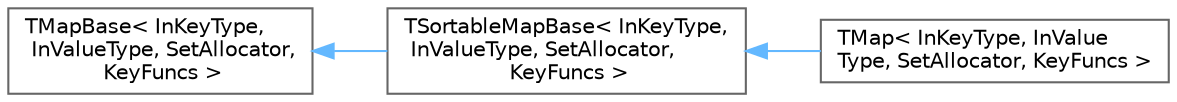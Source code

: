 digraph "Graphical Class Hierarchy"
{
 // INTERACTIVE_SVG=YES
 // LATEX_PDF_SIZE
  bgcolor="transparent";
  edge [fontname=Helvetica,fontsize=10,labelfontname=Helvetica,labelfontsize=10];
  node [fontname=Helvetica,fontsize=10,shape=box,height=0.2,width=0.4];
  rankdir="LR";
  Node0 [id="Node000000",label="TMapBase\< InKeyType,\l InValueType, SetAllocator,\l KeyFuncs \>",height=0.2,width=0.4,color="grey40", fillcolor="white", style="filled",URL="$d8/dad/classTMapBase.html",tooltip=" "];
  Node0 -> Node1 [id="edge7437_Node000000_Node000001",dir="back",color="steelblue1",style="solid",tooltip=" "];
  Node1 [id="Node000001",label="TSortableMapBase\< InKeyType,\l InValueType, SetAllocator,\l KeyFuncs \>",height=0.2,width=0.4,color="grey40", fillcolor="white", style="filled",URL="$de/df5/classTSortableMapBase.html",tooltip=" "];
  Node1 -> Node2 [id="edge7438_Node000001_Node000002",dir="back",color="steelblue1",style="solid",tooltip=" "];
  Node2 [id="Node000002",label="TMap\< InKeyType, InValue\lType, SetAllocator, KeyFuncs \>",height=0.2,width=0.4,color="grey40", fillcolor="white", style="filled",URL="$d8/da9/classTMap.html",tooltip="A TMapBase specialization that only allows a single value associated with each key."];
}
